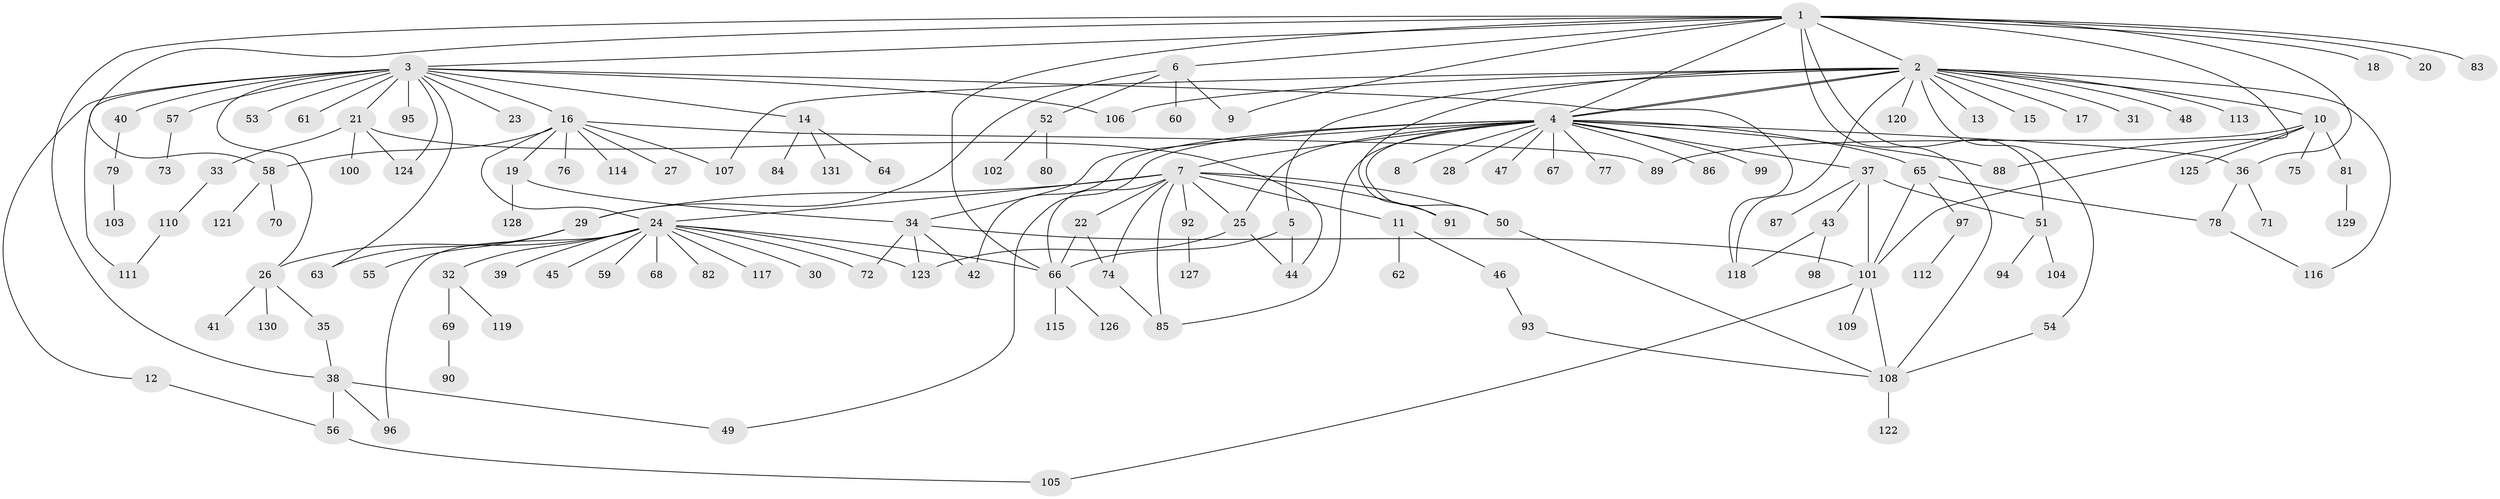 // coarse degree distribution, {15: 0.02564102564102564, 17: 0.02564102564102564, 21: 0.01282051282051282, 3: 0.07692307692307693, 5: 0.0641025641025641, 9: 0.02564102564102564, 1: 0.5128205128205128, 2: 0.19230769230769232, 6: 0.01282051282051282, 4: 0.05128205128205128}
// Generated by graph-tools (version 1.1) at 2025/18/03/04/25 18:18:12]
// undirected, 131 vertices, 179 edges
graph export_dot {
graph [start="1"]
  node [color=gray90,style=filled];
  1;
  2;
  3;
  4;
  5;
  6;
  7;
  8;
  9;
  10;
  11;
  12;
  13;
  14;
  15;
  16;
  17;
  18;
  19;
  20;
  21;
  22;
  23;
  24;
  25;
  26;
  27;
  28;
  29;
  30;
  31;
  32;
  33;
  34;
  35;
  36;
  37;
  38;
  39;
  40;
  41;
  42;
  43;
  44;
  45;
  46;
  47;
  48;
  49;
  50;
  51;
  52;
  53;
  54;
  55;
  56;
  57;
  58;
  59;
  60;
  61;
  62;
  63;
  64;
  65;
  66;
  67;
  68;
  69;
  70;
  71;
  72;
  73;
  74;
  75;
  76;
  77;
  78;
  79;
  80;
  81;
  82;
  83;
  84;
  85;
  86;
  87;
  88;
  89;
  90;
  91;
  92;
  93;
  94;
  95;
  96;
  97;
  98;
  99;
  100;
  101;
  102;
  103;
  104;
  105;
  106;
  107;
  108;
  109;
  110;
  111;
  112;
  113;
  114;
  115;
  116;
  117;
  118;
  119;
  120;
  121;
  122;
  123;
  124;
  125;
  126;
  127;
  128;
  129;
  130;
  131;
  1 -- 2;
  1 -- 3;
  1 -- 4;
  1 -- 6;
  1 -- 9;
  1 -- 18;
  1 -- 20;
  1 -- 36;
  1 -- 38;
  1 -- 51;
  1 -- 58;
  1 -- 66;
  1 -- 83;
  1 -- 88;
  1 -- 108;
  2 -- 4;
  2 -- 4;
  2 -- 5;
  2 -- 10;
  2 -- 13;
  2 -- 15;
  2 -- 17;
  2 -- 31;
  2 -- 48;
  2 -- 54;
  2 -- 91;
  2 -- 106;
  2 -- 107;
  2 -- 113;
  2 -- 116;
  2 -- 118;
  2 -- 120;
  3 -- 12;
  3 -- 14;
  3 -- 16;
  3 -- 21;
  3 -- 23;
  3 -- 26;
  3 -- 40;
  3 -- 53;
  3 -- 57;
  3 -- 61;
  3 -- 63;
  3 -- 95;
  3 -- 106;
  3 -- 111;
  3 -- 118;
  3 -- 124;
  4 -- 7;
  4 -- 8;
  4 -- 25;
  4 -- 28;
  4 -- 34;
  4 -- 36;
  4 -- 37;
  4 -- 42;
  4 -- 47;
  4 -- 49;
  4 -- 50;
  4 -- 65;
  4 -- 67;
  4 -- 77;
  4 -- 85;
  4 -- 86;
  4 -- 88;
  4 -- 99;
  5 -- 44;
  5 -- 66;
  6 -- 9;
  6 -- 29;
  6 -- 52;
  6 -- 60;
  7 -- 11;
  7 -- 22;
  7 -- 24;
  7 -- 25;
  7 -- 29;
  7 -- 50;
  7 -- 66;
  7 -- 74;
  7 -- 85;
  7 -- 91;
  7 -- 92;
  10 -- 75;
  10 -- 81;
  10 -- 89;
  10 -- 101;
  10 -- 125;
  11 -- 46;
  11 -- 62;
  12 -- 56;
  14 -- 64;
  14 -- 84;
  14 -- 131;
  16 -- 19;
  16 -- 24;
  16 -- 27;
  16 -- 58;
  16 -- 76;
  16 -- 89;
  16 -- 107;
  16 -- 114;
  19 -- 34;
  19 -- 128;
  21 -- 33;
  21 -- 44;
  21 -- 100;
  21 -- 124;
  22 -- 66;
  22 -- 74;
  24 -- 26;
  24 -- 30;
  24 -- 32;
  24 -- 39;
  24 -- 45;
  24 -- 59;
  24 -- 66;
  24 -- 68;
  24 -- 72;
  24 -- 82;
  24 -- 96;
  24 -- 117;
  24 -- 123;
  25 -- 44;
  25 -- 123;
  26 -- 35;
  26 -- 41;
  26 -- 130;
  29 -- 55;
  29 -- 63;
  32 -- 69;
  32 -- 119;
  33 -- 110;
  34 -- 42;
  34 -- 72;
  34 -- 101;
  34 -- 123;
  35 -- 38;
  36 -- 71;
  36 -- 78;
  37 -- 43;
  37 -- 51;
  37 -- 87;
  37 -- 101;
  38 -- 49;
  38 -- 56;
  38 -- 96;
  40 -- 79;
  43 -- 98;
  43 -- 118;
  46 -- 93;
  50 -- 108;
  51 -- 94;
  51 -- 104;
  52 -- 80;
  52 -- 102;
  54 -- 108;
  56 -- 105;
  57 -- 73;
  58 -- 70;
  58 -- 121;
  65 -- 78;
  65 -- 97;
  65 -- 101;
  66 -- 115;
  66 -- 126;
  69 -- 90;
  74 -- 85;
  78 -- 116;
  79 -- 103;
  81 -- 129;
  92 -- 127;
  93 -- 108;
  97 -- 112;
  101 -- 105;
  101 -- 108;
  101 -- 109;
  108 -- 122;
  110 -- 111;
}
